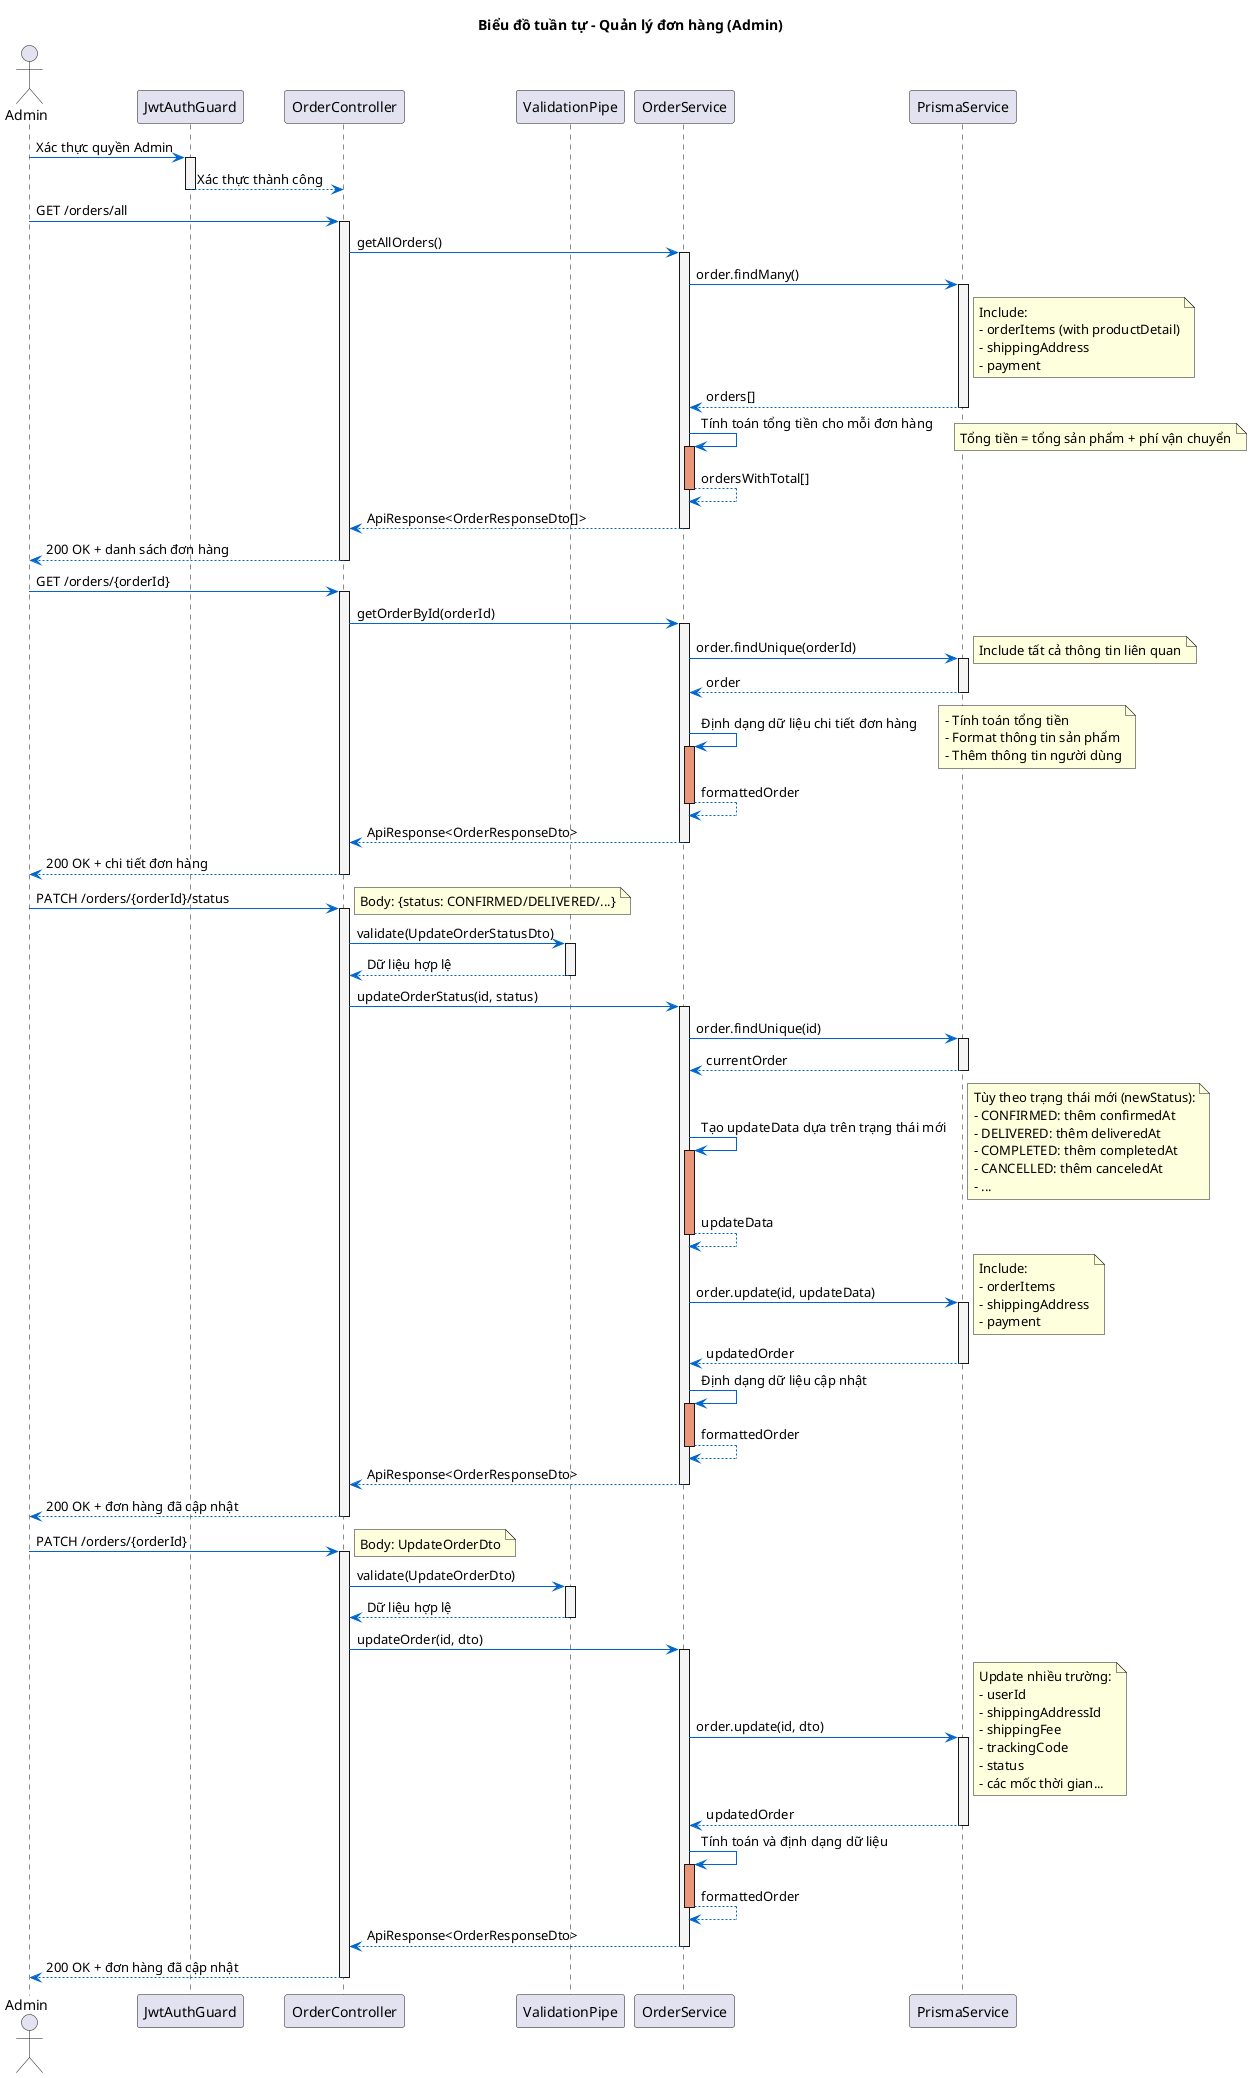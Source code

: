@startuml
title Biểu đồ tuần tự - Quản lý đơn hàng (Admin)

' Định nghĩa người tham gia
actor "Admin" as Admin
participant "JwtAuthGuard" as JwtAuth
participant "OrderController" as Controller
participant "ValidationPipe" as Validator
participant "OrderService" as Service
participant "PrismaService" as Prisma

' Thiết lập màu sắc
skinparam sequence {
    ParticipantBackgroundColor #EDF3FE
    ActorBackgroundColor #F5FFFA
    LifeLineBackgroundColor #F5F5F5
    ArrowColor #0066CC
}

' === Luồng 1: Xem tất cả đơn hàng ===
Admin -> JwtAuth: Xác thực quyền Admin
activate JwtAuth
JwtAuth --> Controller: Xác thực thành công
deactivate JwtAuth

Admin -> Controller: GET /orders/all
activate Controller
Controller -> Service: getAllOrders()
activate Service

Service -> Prisma: order.findMany()
activate Prisma
note right of Prisma
  Include:
  - orderItems (with productDetail)
  - shippingAddress
  - payment
end note
Prisma --> Service: orders[]
deactivate Prisma

Service -> Service: Tính toán tổng tiền cho mỗi đơn hàng
activate Service #DarkSalmon
note right: Tổng tiền = tổng sản phẩm + phí vận chuyển
Service --> Service: ordersWithTotal[]
deactivate Service

Service --> Controller: ApiResponse<OrderResponseDto[]>
deactivate Service

Controller --> Admin: 200 OK + danh sách đơn hàng
deactivate Controller

' === Luồng 2: Xem chi tiết đơn hàng ===
Admin -> Controller: GET /orders/{orderId}
activate Controller

Controller -> Service: getOrderById(orderId)
activate Service

Service -> Prisma: order.findUnique(orderId)
activate Prisma
note right: Include tất cả thông tin liên quan
Prisma --> Service: order
deactivate Prisma

Service -> Service: Định dạng dữ liệu chi tiết đơn hàng
activate Service #DarkSalmon
note right
  - Tính toán tổng tiền
  - Format thông tin sản phẩm
  - Thêm thông tin người dùng
end note
Service --> Service: formattedOrder
deactivate Service

Service --> Controller: ApiResponse<OrderResponseDto>
deactivate Service

Controller --> Admin: 200 OK + chi tiết đơn hàng
deactivate Controller

' === Luồng 3: Cập nhật trạng thái đơn hàng ===
Admin -> Controller: PATCH /orders/{orderId}/status
activate Controller
note right: Body: {status: CONFIRMED/DELIVERED/...}

Controller -> Validator: validate(UpdateOrderStatusDto)
activate Validator
Validator --> Controller: Dữ liệu hợp lệ
deactivate Validator

Controller -> Service: updateOrderStatus(id, status)
activate Service

Service -> Prisma: order.findUnique(id)
activate Prisma
Prisma --> Service: currentOrder
deactivate Prisma

Service -> Service: Tạo updateData dựa trên trạng thái mới
activate Service #DarkSalmon
note right
  Tùy theo trạng thái mới (newStatus):
  - CONFIRMED: thêm confirmedAt
  - DELIVERED: thêm deliveredAt
  - COMPLETED: thêm completedAt
  - CANCELLED: thêm canceledAt
  - ...
end note
Service --> Service: updateData
deactivate Service

Service -> Prisma: order.update(id, updateData)
activate Prisma
note right
  Include:
  - orderItems
  - shippingAddress
  - payment
end note
Prisma --> Service: updatedOrder
deactivate Prisma

Service -> Service: Định dạng dữ liệu cập nhật
activate Service #DarkSalmon
Service --> Service: formattedOrder
deactivate Service

Service --> Controller: ApiResponse<OrderResponseDto>
deactivate Service

Controller --> Admin: 200 OK + đơn hàng đã cập nhật
deactivate Controller

' === Luồng 4: Cập nhật thông tin đơn hàng ===
Admin -> Controller: PATCH /orders/{orderId}
activate Controller
note right: Body: UpdateOrderDto

Controller -> Validator: validate(UpdateOrderDto)
activate Validator
Validator --> Controller: Dữ liệu hợp lệ
deactivate Validator

Controller -> Service: updateOrder(id, dto)
activate Service

Service -> Prisma: order.update(id, dto)
activate Prisma
note right
  Update nhiều trường:
  - userId
  - shippingAddressId
  - shippingFee
  - trackingCode
  - status
  - các mốc thời gian...
end note
Prisma --> Service: updatedOrder
deactivate Prisma

Service -> Service: Tính toán và định dạng dữ liệu
activate Service #DarkSalmon
Service --> Service: formattedOrder 
deactivate Service

Service --> Controller: ApiResponse<OrderResponseDto>
deactivate Service

Controller --> Admin: 200 OK + đơn hàng đã cập nhật
deactivate Controller

@enduml